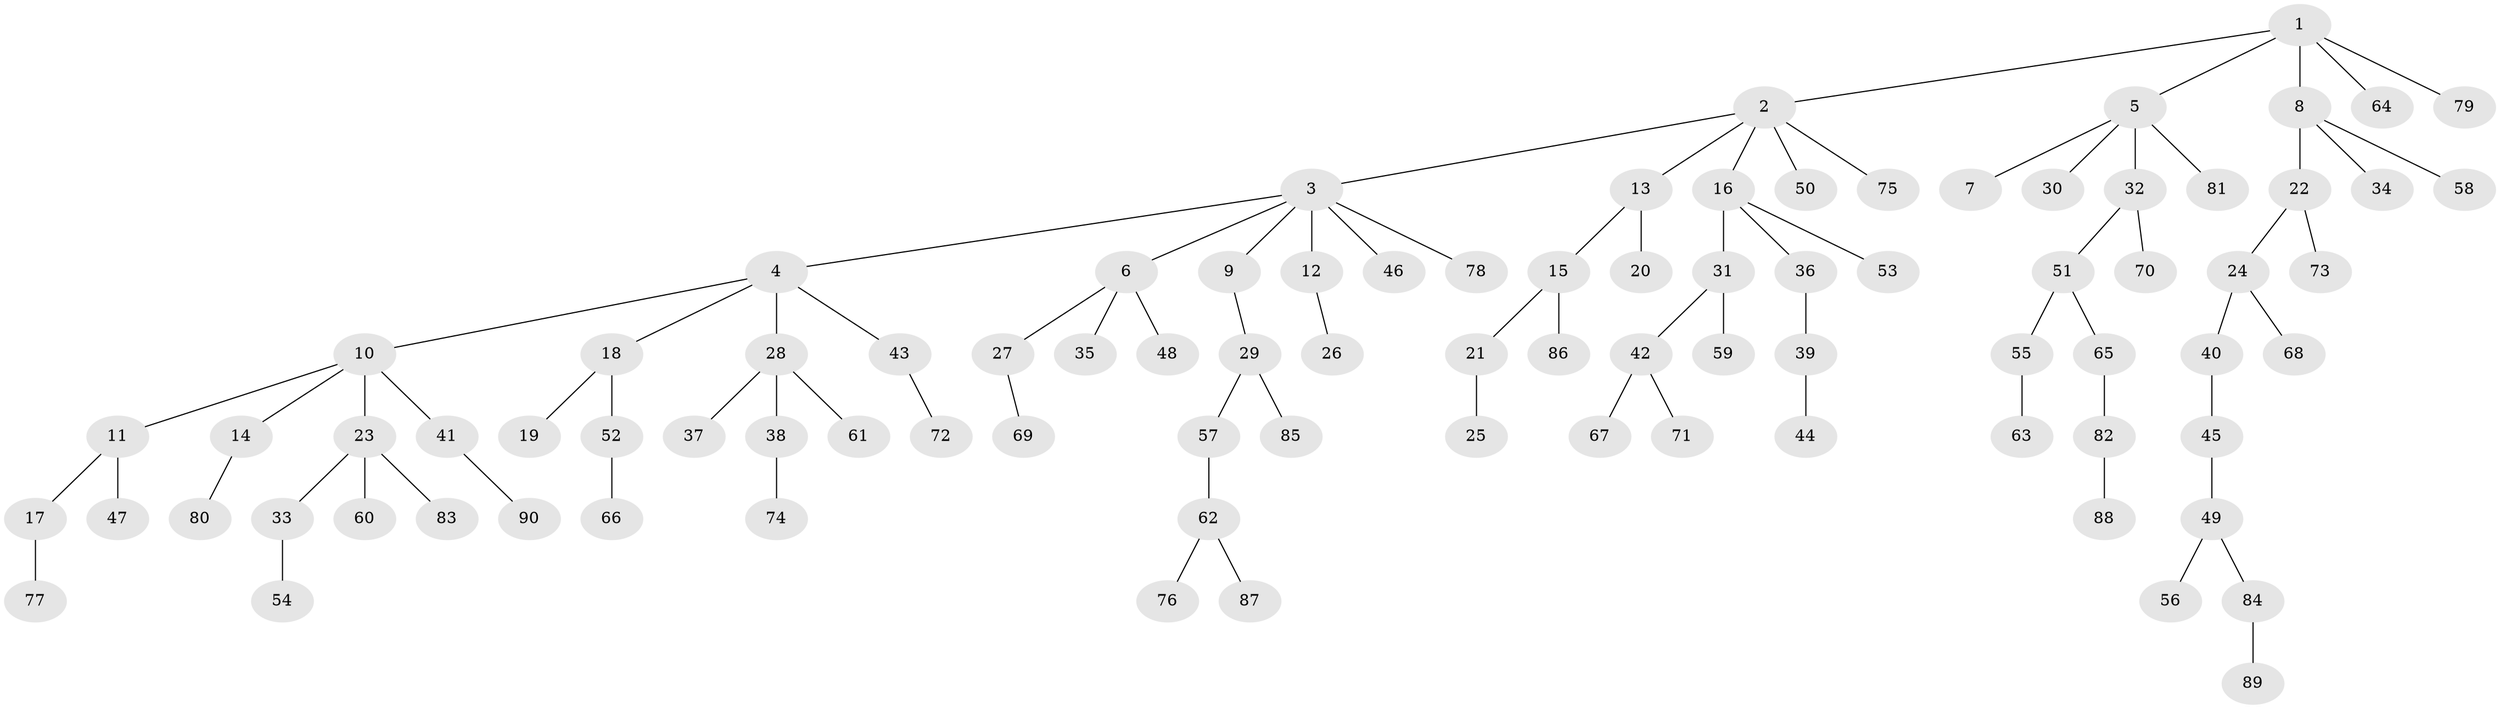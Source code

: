 // coarse degree distribution, {5: 0.031746031746031744, 2: 0.2222222222222222, 4: 0.031746031746031744, 1: 0.6190476190476191, 17: 0.015873015873015872, 3: 0.06349206349206349, 10: 0.015873015873015872}
// Generated by graph-tools (version 1.1) at 2025/56/03/04/25 21:56:30]
// undirected, 90 vertices, 89 edges
graph export_dot {
graph [start="1"]
  node [color=gray90,style=filled];
  1;
  2;
  3;
  4;
  5;
  6;
  7;
  8;
  9;
  10;
  11;
  12;
  13;
  14;
  15;
  16;
  17;
  18;
  19;
  20;
  21;
  22;
  23;
  24;
  25;
  26;
  27;
  28;
  29;
  30;
  31;
  32;
  33;
  34;
  35;
  36;
  37;
  38;
  39;
  40;
  41;
  42;
  43;
  44;
  45;
  46;
  47;
  48;
  49;
  50;
  51;
  52;
  53;
  54;
  55;
  56;
  57;
  58;
  59;
  60;
  61;
  62;
  63;
  64;
  65;
  66;
  67;
  68;
  69;
  70;
  71;
  72;
  73;
  74;
  75;
  76;
  77;
  78;
  79;
  80;
  81;
  82;
  83;
  84;
  85;
  86;
  87;
  88;
  89;
  90;
  1 -- 2;
  1 -- 5;
  1 -- 8;
  1 -- 64;
  1 -- 79;
  2 -- 3;
  2 -- 13;
  2 -- 16;
  2 -- 50;
  2 -- 75;
  3 -- 4;
  3 -- 6;
  3 -- 9;
  3 -- 12;
  3 -- 46;
  3 -- 78;
  4 -- 10;
  4 -- 18;
  4 -- 28;
  4 -- 43;
  5 -- 7;
  5 -- 30;
  5 -- 32;
  5 -- 81;
  6 -- 27;
  6 -- 35;
  6 -- 48;
  8 -- 22;
  8 -- 34;
  8 -- 58;
  9 -- 29;
  10 -- 11;
  10 -- 14;
  10 -- 23;
  10 -- 41;
  11 -- 17;
  11 -- 47;
  12 -- 26;
  13 -- 15;
  13 -- 20;
  14 -- 80;
  15 -- 21;
  15 -- 86;
  16 -- 31;
  16 -- 36;
  16 -- 53;
  17 -- 77;
  18 -- 19;
  18 -- 52;
  21 -- 25;
  22 -- 24;
  22 -- 73;
  23 -- 33;
  23 -- 60;
  23 -- 83;
  24 -- 40;
  24 -- 68;
  27 -- 69;
  28 -- 37;
  28 -- 38;
  28 -- 61;
  29 -- 57;
  29 -- 85;
  31 -- 42;
  31 -- 59;
  32 -- 51;
  32 -- 70;
  33 -- 54;
  36 -- 39;
  38 -- 74;
  39 -- 44;
  40 -- 45;
  41 -- 90;
  42 -- 67;
  42 -- 71;
  43 -- 72;
  45 -- 49;
  49 -- 56;
  49 -- 84;
  51 -- 55;
  51 -- 65;
  52 -- 66;
  55 -- 63;
  57 -- 62;
  62 -- 76;
  62 -- 87;
  65 -- 82;
  82 -- 88;
  84 -- 89;
}

